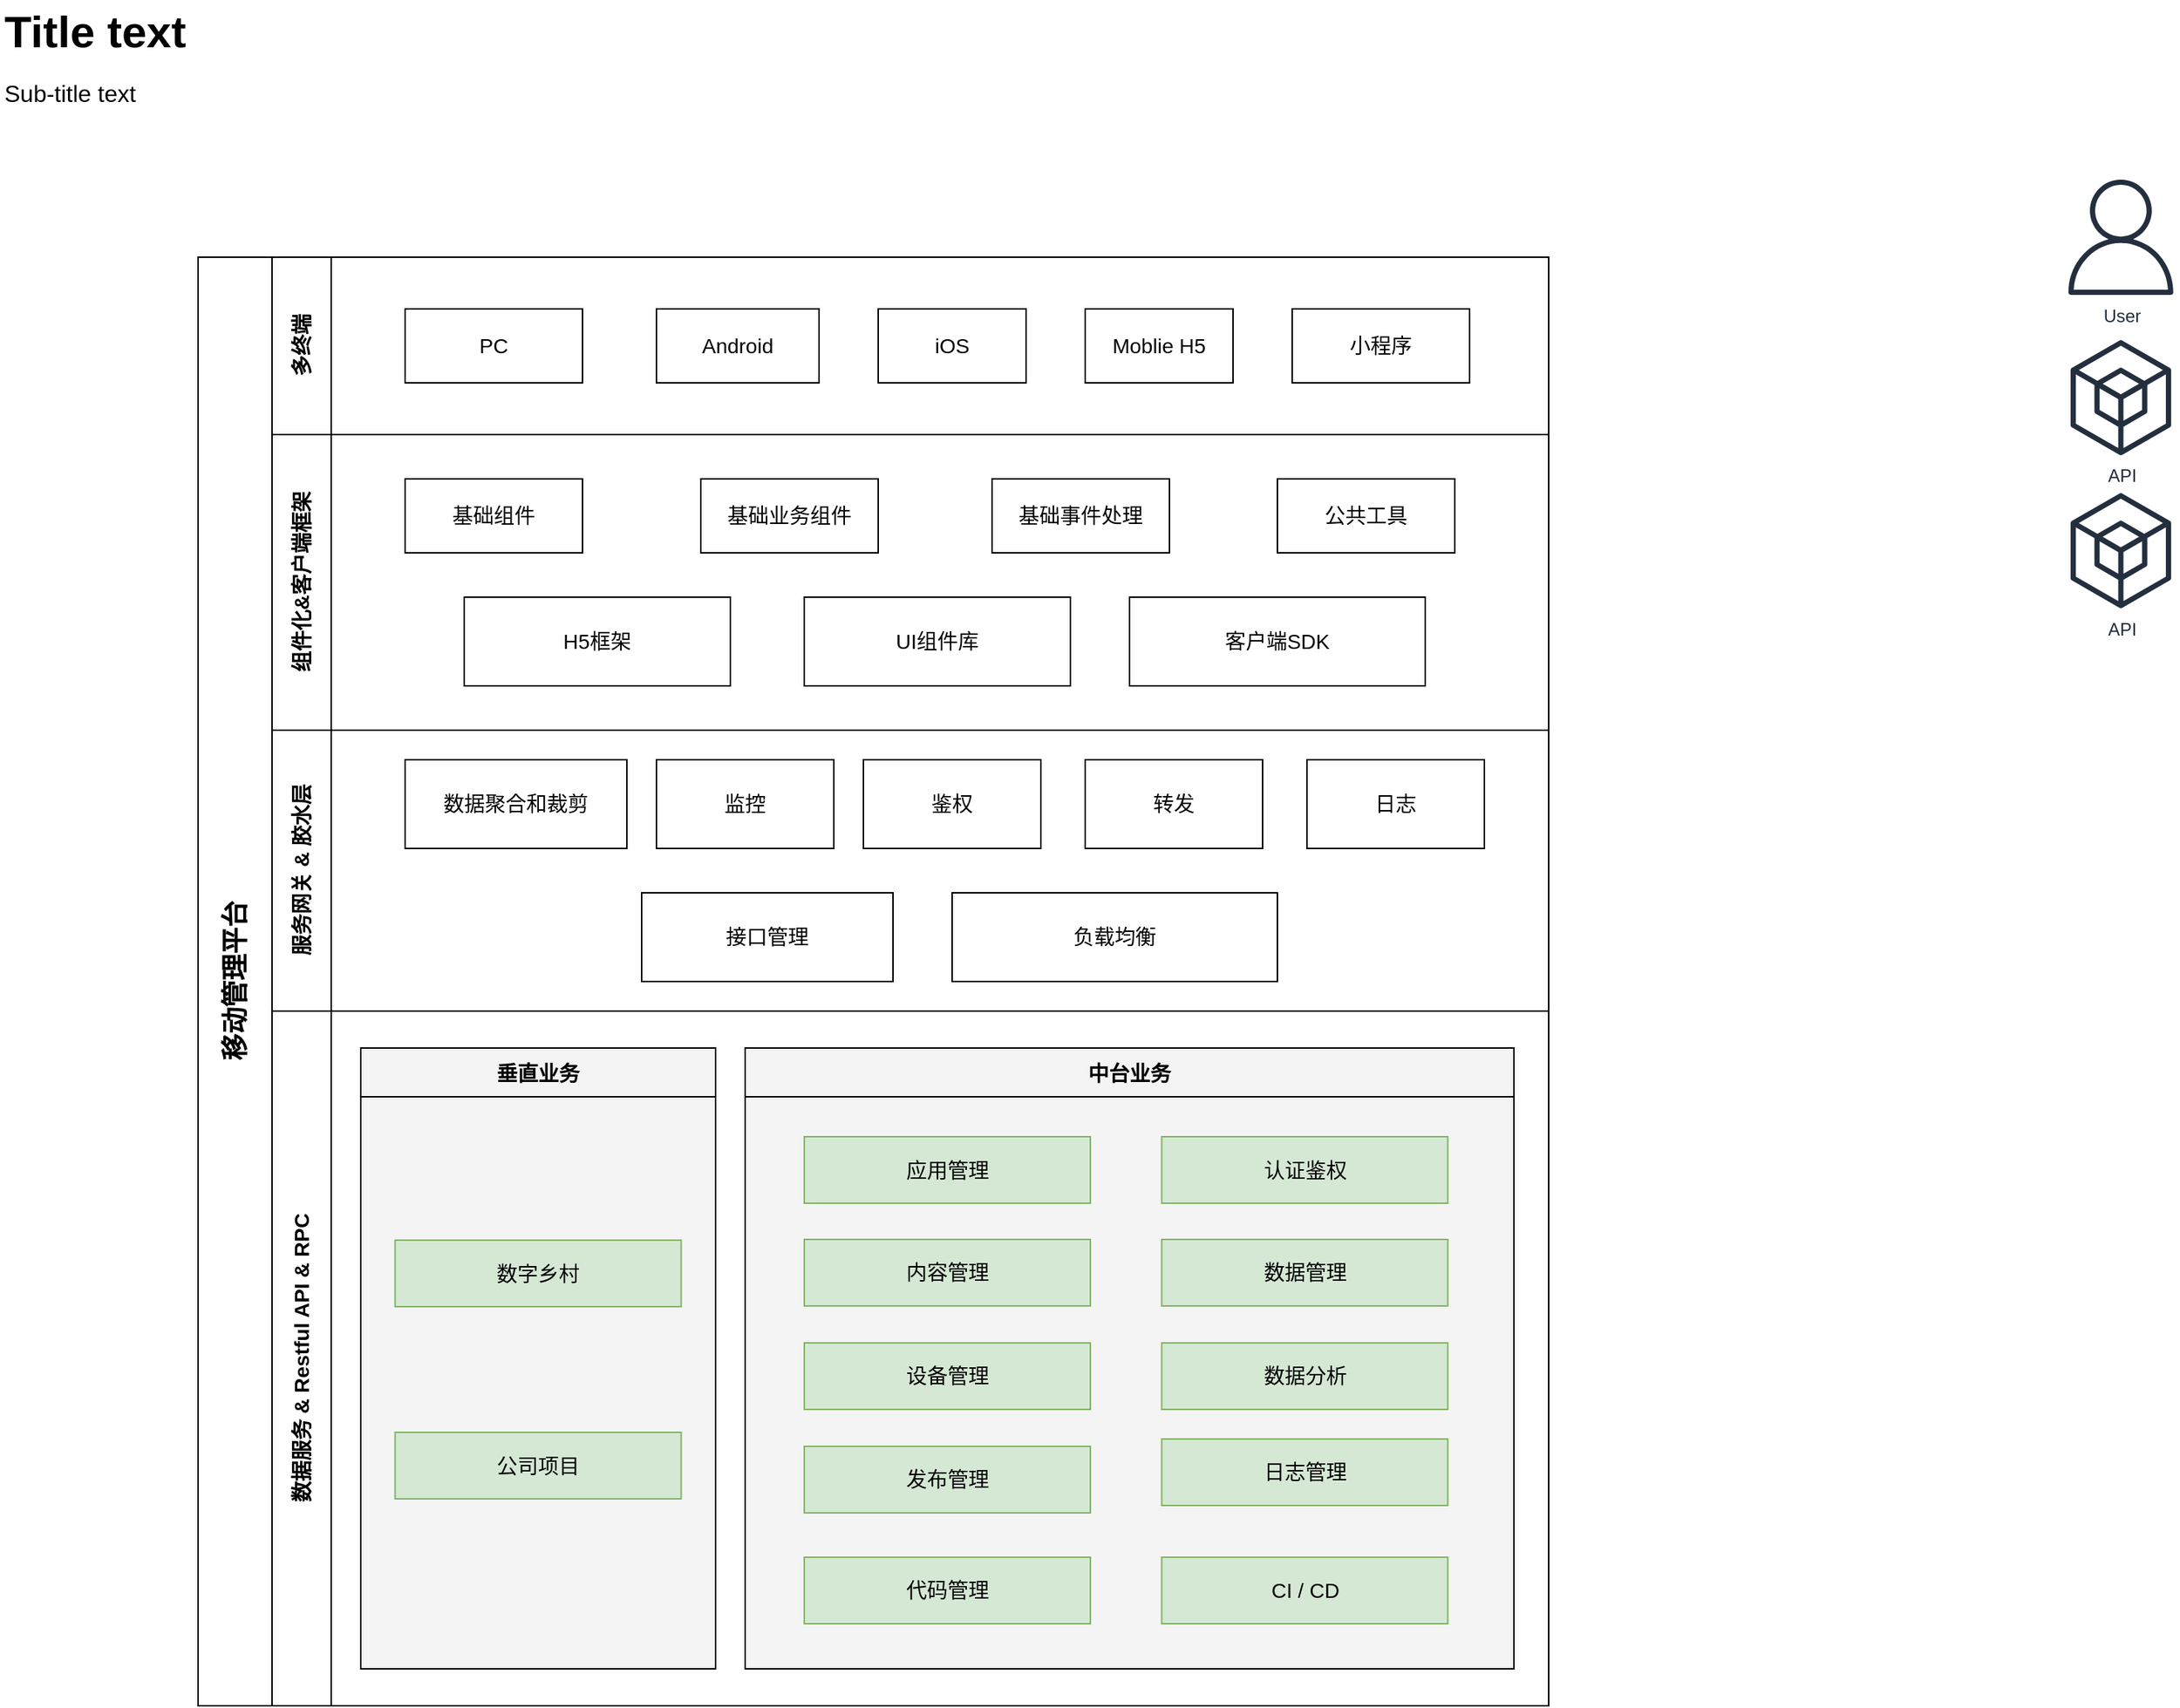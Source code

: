 <mxfile version="14.4.5" type="github">
  <diagram id="Ht1M8jgEwFfnCIfOTk4-" name="Page-1">
    <mxGraphModel dx="1426" dy="834" grid="1" gridSize="10" guides="1" tooltips="1" connect="1" arrows="1" fold="1" page="1" pageScale="1" pageWidth="827" pageHeight="1169" math="0" shadow="0">
      <root>
        <mxCell id="0" />
        <mxCell id="1" parent="0" />
        <mxCell id="-QjtrjUzRDEMRZ5MF8oH-47" value="Title text&lt;br&gt;" style="text;html=1;resizable=0;points=[];autosize=1;align=left;verticalAlign=top;spacingTop=-4;fontSize=30;fontStyle=1;labelBackgroundColor=none;" parent="1" vertex="1">
          <mxGeometry x="36.5" y="26.5" width="130" height="40" as="geometry" />
        </mxCell>
        <mxCell id="-QjtrjUzRDEMRZ5MF8oH-48" value="Sub-title text&lt;br style=&quot;font-size: 16px&quot;&gt;" style="text;html=1;resizable=0;points=[];autosize=1;align=left;verticalAlign=top;spacingTop=-4;fontSize=16;labelBackgroundColor=none;" parent="1" vertex="1">
          <mxGeometry x="36.5" y="76.5" width="100" height="20" as="geometry" />
        </mxCell>
        <mxCell id="jZVaUwOg5UY3L9NAnvdq-92" value="User" style="outlineConnect=0;fontColor=#232F3E;gradientColor=none;fillColor=#232F3E;strokeColor=none;dashed=0;verticalLabelPosition=bottom;verticalAlign=top;align=center;html=1;fontSize=12;fontStyle=0;aspect=fixed;pointerEvents=1;shape=mxgraph.aws4.user;labelBackgroundColor=none;" parent="1" vertex="1">
          <mxGeometry x="1431.5" y="147.5" width="78" height="78" as="geometry" />
        </mxCell>
        <mxCell id="jZVaUwOg5UY3L9NAnvdq-93" value="API" style="outlineConnect=0;fontColor=#232F3E;gradientColor=none;fillColor=#232F3E;strokeColor=none;dashed=0;verticalLabelPosition=bottom;verticalAlign=top;align=center;html=1;fontSize=12;fontStyle=0;aspect=fixed;pointerEvents=1;shape=mxgraph.aws4.external_sdk;labelBackgroundColor=none;" parent="1" vertex="1">
          <mxGeometry x="1436.5" y="256" width="68" height="78" as="geometry" />
        </mxCell>
        <mxCell id="jZVaUwOg5UY3L9NAnvdq-94" value="API&lt;br&gt;" style="outlineConnect=0;fontColor=#232F3E;gradientColor=none;fillColor=#232F3E;strokeColor=none;dashed=0;verticalLabelPosition=bottom;verticalAlign=top;align=center;html=1;fontSize=12;fontStyle=0;aspect=fixed;pointerEvents=1;shape=mxgraph.aws4.external_sdk;labelBackgroundColor=none;" parent="1" vertex="1">
          <mxGeometry x="1436.5" y="359.5" width="68" height="78" as="geometry" />
        </mxCell>
        <mxCell id="Hy0hhaO_qFaU3YnSaLih-2" value="&lt;font style=&quot;font-size: 18px&quot;&gt;移动管理平台&lt;/font&gt;" style="swimlane;html=1;childLayout=stackLayout;resizeParent=1;resizeParentMax=0;horizontal=0;startSize=50;horizontalStack=0;" vertex="1" parent="1">
          <mxGeometry x="170" y="200" width="913.5" height="980" as="geometry" />
        </mxCell>
        <mxCell id="Hy0hhaO_qFaU3YnSaLih-3" value="&lt;font style=&quot;font-size: 14px;&quot;&gt;多终端&lt;/font&gt;" style="swimlane;html=1;startSize=40;horizontal=0;fontSize=14;" vertex="1" parent="Hy0hhaO_qFaU3YnSaLih-2">
          <mxGeometry x="50" width="863.5" height="120" as="geometry" />
        </mxCell>
        <mxCell id="Hy0hhaO_qFaU3YnSaLih-13" value="&lt;font style=&quot;font-size: 14px&quot;&gt;PC&lt;/font&gt;" style="whiteSpace=wrap;html=1;" vertex="1" parent="Hy0hhaO_qFaU3YnSaLih-3">
          <mxGeometry x="90" y="35" width="120" height="50" as="geometry" />
        </mxCell>
        <mxCell id="Hy0hhaO_qFaU3YnSaLih-19" value="&lt;font style=&quot;font-size: 14px&quot;&gt;Moblie H5&lt;/font&gt;" style="whiteSpace=wrap;html=1;" vertex="1" parent="Hy0hhaO_qFaU3YnSaLih-3">
          <mxGeometry x="550" y="35" width="100" height="50" as="geometry" />
        </mxCell>
        <mxCell id="Hy0hhaO_qFaU3YnSaLih-18" value="&lt;font style=&quot;font-size: 14px&quot;&gt;iOS&lt;/font&gt;" style="whiteSpace=wrap;html=1;" vertex="1" parent="Hy0hhaO_qFaU3YnSaLih-3">
          <mxGeometry x="410" y="35" width="100" height="50" as="geometry" />
        </mxCell>
        <mxCell id="Hy0hhaO_qFaU3YnSaLih-17" value="&lt;font style=&quot;font-size: 14px&quot;&gt;Android&lt;/font&gt;" style="whiteSpace=wrap;html=1;" vertex="1" parent="Hy0hhaO_qFaU3YnSaLih-3">
          <mxGeometry x="260" y="35" width="110" height="50" as="geometry" />
        </mxCell>
        <mxCell id="Hy0hhaO_qFaU3YnSaLih-20" value="&lt;font style=&quot;font-size: 14px&quot;&gt;小程序&lt;/font&gt;" style="whiteSpace=wrap;html=1;" vertex="1" parent="Hy0hhaO_qFaU3YnSaLih-3">
          <mxGeometry x="690" y="35" width="120" height="50" as="geometry" />
        </mxCell>
        <mxCell id="Hy0hhaO_qFaU3YnSaLih-4" value="&lt;font style=&quot;font-size: 14px&quot;&gt;组件化&amp;amp;客户端框架&lt;/font&gt;" style="swimlane;html=1;startSize=40;horizontal=0;" vertex="1" parent="Hy0hhaO_qFaU3YnSaLih-2">
          <mxGeometry x="50" y="120" width="863.5" height="200" as="geometry" />
        </mxCell>
        <mxCell id="Hy0hhaO_qFaU3YnSaLih-25" value="&lt;font style=&quot;font-size: 14px&quot;&gt;公共工具&lt;/font&gt;" style="whiteSpace=wrap;html=1;" vertex="1" parent="Hy0hhaO_qFaU3YnSaLih-4">
          <mxGeometry x="680" y="30" width="120" height="50" as="geometry" />
        </mxCell>
        <mxCell id="Hy0hhaO_qFaU3YnSaLih-23" value="&lt;font style=&quot;font-size: 14px&quot;&gt;基础业务组件&lt;/font&gt;" style="whiteSpace=wrap;html=1;" vertex="1" parent="Hy0hhaO_qFaU3YnSaLih-4">
          <mxGeometry x="290" y="30" width="120" height="50" as="geometry" />
        </mxCell>
        <mxCell id="Hy0hhaO_qFaU3YnSaLih-24" value="&lt;font style=&quot;font-size: 14px&quot;&gt;基础事件处理&lt;/font&gt;" style="whiteSpace=wrap;html=1;" vertex="1" parent="Hy0hhaO_qFaU3YnSaLih-4">
          <mxGeometry x="487" y="30" width="120" height="50" as="geometry" />
        </mxCell>
        <mxCell id="Hy0hhaO_qFaU3YnSaLih-22" value="&lt;font style=&quot;font-size: 14px&quot;&gt;基础组件&lt;/font&gt;" style="whiteSpace=wrap;html=1;" vertex="1" parent="Hy0hhaO_qFaU3YnSaLih-4">
          <mxGeometry x="90" y="30" width="120" height="50" as="geometry" />
        </mxCell>
        <mxCell id="Hy0hhaO_qFaU3YnSaLih-27" style="edgeStyle=orthogonalEdgeStyle;rounded=0;orthogonalLoop=1;jettySize=auto;html=1;exitX=0.5;exitY=1;exitDx=0;exitDy=0;" edge="1" parent="Hy0hhaO_qFaU3YnSaLih-4" source="Hy0hhaO_qFaU3YnSaLih-24" target="Hy0hhaO_qFaU3YnSaLih-24">
          <mxGeometry relative="1" as="geometry" />
        </mxCell>
        <mxCell id="Hy0hhaO_qFaU3YnSaLih-28" style="edgeStyle=orthogonalEdgeStyle;rounded=0;orthogonalLoop=1;jettySize=auto;html=1;exitX=0.5;exitY=1;exitDx=0;exitDy=0;fontSize=14;" edge="1" parent="Hy0hhaO_qFaU3YnSaLih-4" source="Hy0hhaO_qFaU3YnSaLih-25" target="Hy0hhaO_qFaU3YnSaLih-25">
          <mxGeometry relative="1" as="geometry" />
        </mxCell>
        <mxCell id="Hy0hhaO_qFaU3YnSaLih-33" value="客户端SDK" style="whiteSpace=wrap;html=1;fontSize=14;labelBackgroundColor=#ffffff;" vertex="1" parent="Hy0hhaO_qFaU3YnSaLih-4">
          <mxGeometry x="580" y="110" width="200" height="60" as="geometry" />
        </mxCell>
        <mxCell id="Hy0hhaO_qFaU3YnSaLih-32" value="UI组件库" style="whiteSpace=wrap;html=1;fontSize=14;labelBackgroundColor=#ffffff;" vertex="1" parent="Hy0hhaO_qFaU3YnSaLih-4">
          <mxGeometry x="360" y="110" width="180" height="60" as="geometry" />
        </mxCell>
        <mxCell id="Hy0hhaO_qFaU3YnSaLih-31" value="H5框架" style="whiteSpace=wrap;html=1;fontSize=14;labelBackgroundColor=#ffffff;" vertex="1" parent="Hy0hhaO_qFaU3YnSaLih-4">
          <mxGeometry x="130" y="110" width="180" height="60" as="geometry" />
        </mxCell>
        <mxCell id="Hy0hhaO_qFaU3YnSaLih-5" value="&lt;font style=&quot;font-size: 14px&quot;&gt;服务网关 &amp;amp; 胶水层&lt;/font&gt;" style="swimlane;html=1;startSize=40;horizontal=0;" vertex="1" parent="Hy0hhaO_qFaU3YnSaLih-2">
          <mxGeometry x="50" y="320" width="863.5" height="190" as="geometry">
            <mxRectangle x="50" y="320" width="863.5" height="40" as="alternateBounds" />
          </mxGeometry>
        </mxCell>
        <mxCell id="Hy0hhaO_qFaU3YnSaLih-38" value="日志" style="whiteSpace=wrap;html=1;fontSize=14;" vertex="1" parent="Hy0hhaO_qFaU3YnSaLih-5">
          <mxGeometry x="700" y="20" width="120" height="60" as="geometry" />
        </mxCell>
        <mxCell id="Hy0hhaO_qFaU3YnSaLih-37" value="转发" style="whiteSpace=wrap;html=1;fontSize=14;" vertex="1" parent="Hy0hhaO_qFaU3YnSaLih-5">
          <mxGeometry x="550" y="20" width="120" height="60" as="geometry" />
        </mxCell>
        <mxCell id="Hy0hhaO_qFaU3YnSaLih-36" value="鉴权" style="whiteSpace=wrap;html=1;fontSize=14;" vertex="1" parent="Hy0hhaO_qFaU3YnSaLih-5">
          <mxGeometry x="400" y="20" width="120" height="60" as="geometry" />
        </mxCell>
        <mxCell id="Hy0hhaO_qFaU3YnSaLih-35" value="监控" style="whiteSpace=wrap;html=1;fontSize=14;" vertex="1" parent="Hy0hhaO_qFaU3YnSaLih-5">
          <mxGeometry x="260" y="20" width="120" height="60" as="geometry" />
        </mxCell>
        <mxCell id="Hy0hhaO_qFaU3YnSaLih-34" value="数据聚合和裁剪" style="whiteSpace=wrap;html=1;fontSize=14;" vertex="1" parent="Hy0hhaO_qFaU3YnSaLih-5">
          <mxGeometry x="90" y="20" width="150" height="60" as="geometry" />
        </mxCell>
        <mxCell id="Hy0hhaO_qFaU3YnSaLih-39" value="接口管理" style="whiteSpace=wrap;html=1;fontSize=14;" vertex="1" parent="Hy0hhaO_qFaU3YnSaLih-5">
          <mxGeometry x="250" y="110" width="170" height="60" as="geometry" />
        </mxCell>
        <mxCell id="Hy0hhaO_qFaU3YnSaLih-40" value="负载均衡" style="whiteSpace=wrap;html=1;fontSize=14;" vertex="1" parent="Hy0hhaO_qFaU3YnSaLih-5">
          <mxGeometry x="460" y="110" width="220" height="60" as="geometry" />
        </mxCell>
        <mxCell id="Hy0hhaO_qFaU3YnSaLih-7" value="&lt;font style=&quot;font-size: 14px&quot;&gt;数据服务 &amp;amp; Restful API &amp;amp; RPC&lt;/font&gt;" style="swimlane;html=1;startSize=40;horizontal=0;fontSize=14;" vertex="1" parent="Hy0hhaO_qFaU3YnSaLih-2">
          <mxGeometry x="50" y="510" width="863.5" height="470" as="geometry">
            <mxRectangle x="50" y="320" width="863.5" height="40" as="alternateBounds" />
          </mxGeometry>
        </mxCell>
        <mxCell id="mr288gsN6PWe_ziToZQZ-7" value="中台业务" style="swimlane;fontSize=14;align=center;swimlaneFillColor=#f4f4f4;fillColor=#f4f4f4;collapsible=0;startSize=33;" parent="Hy0hhaO_qFaU3YnSaLih-7" vertex="1">
          <mxGeometry x="320" y="25" width="520" height="420" as="geometry" />
        </mxCell>
        <mxCell id="mr288gsN6PWe_ziToZQZ-8" value="应用管理" style="rounded=0;whiteSpace=wrap;html=1;fillColor=#d5e8d4;strokeColor=#82b366;fontSize=14;" parent="mr288gsN6PWe_ziToZQZ-7" vertex="1">
          <mxGeometry x="40" y="60" width="193.5" height="45" as="geometry" />
        </mxCell>
        <mxCell id="mr288gsN6PWe_ziToZQZ-9" value="内容管理" style="rounded=0;whiteSpace=wrap;html=1;fillColor=#d5e8d4;strokeColor=#82b366;fontSize=14;" parent="mr288gsN6PWe_ziToZQZ-7" vertex="1">
          <mxGeometry x="40" y="129.5" width="193.5" height="45" as="geometry" />
        </mxCell>
        <mxCell id="mr288gsN6PWe_ziToZQZ-10" value="设备管理" style="rounded=0;whiteSpace=wrap;html=1;fillColor=#d5e8d4;strokeColor=#82b366;fontSize=14;" parent="mr288gsN6PWe_ziToZQZ-7" vertex="1">
          <mxGeometry x="40" y="199.5" width="193.5" height="45" as="geometry" />
        </mxCell>
        <mxCell id="mr288gsN6PWe_ziToZQZ-11" value="发布管理" style="rounded=0;whiteSpace=wrap;html=1;fillColor=#d5e8d4;strokeColor=#82b366;fontSize=14;" parent="mr288gsN6PWe_ziToZQZ-7" vertex="1">
          <mxGeometry x="40" y="269.5" width="193.5" height="45" as="geometry" />
        </mxCell>
        <mxCell id="Hy0hhaO_qFaU3YnSaLih-42" value="认证鉴权" style="rounded=0;whiteSpace=wrap;html=1;fillColor=#d5e8d4;strokeColor=#82b366;fontSize=14;" vertex="1" parent="mr288gsN6PWe_ziToZQZ-7">
          <mxGeometry x="281.75" y="60" width="193.5" height="45" as="geometry" />
        </mxCell>
        <mxCell id="Hy0hhaO_qFaU3YnSaLih-43" value="数据管理" style="rounded=0;whiteSpace=wrap;html=1;fillColor=#d5e8d4;strokeColor=#82b366;fontSize=14;" vertex="1" parent="mr288gsN6PWe_ziToZQZ-7">
          <mxGeometry x="281.75" y="129.5" width="193.5" height="45" as="geometry" />
        </mxCell>
        <mxCell id="Hy0hhaO_qFaU3YnSaLih-44" value="数据分析" style="rounded=0;whiteSpace=wrap;html=1;fillColor=#d5e8d4;strokeColor=#82b366;fontSize=14;" vertex="1" parent="mr288gsN6PWe_ziToZQZ-7">
          <mxGeometry x="281.75" y="199.5" width="193.5" height="45" as="geometry" />
        </mxCell>
        <mxCell id="Hy0hhaO_qFaU3YnSaLih-53" value="日志管理" style="rounded=0;whiteSpace=wrap;html=1;fillColor=#d5e8d4;strokeColor=#82b366;fontSize=14;" vertex="1" parent="mr288gsN6PWe_ziToZQZ-7">
          <mxGeometry x="281.75" y="264.5" width="193.5" height="45" as="geometry" />
        </mxCell>
        <mxCell id="Hy0hhaO_qFaU3YnSaLih-54" value="代码管理" style="rounded=0;whiteSpace=wrap;html=1;fillColor=#d5e8d4;strokeColor=#82b366;fontSize=14;" vertex="1" parent="mr288gsN6PWe_ziToZQZ-7">
          <mxGeometry x="40" y="344.5" width="193.5" height="45" as="geometry" />
        </mxCell>
        <mxCell id="Hy0hhaO_qFaU3YnSaLih-94" value="CI / CD" style="rounded=0;whiteSpace=wrap;html=1;fillColor=#d5e8d4;strokeColor=#82b366;fontSize=14;" vertex="1" parent="mr288gsN6PWe_ziToZQZ-7">
          <mxGeometry x="281.75" y="344.5" width="193.5" height="45" as="geometry" />
        </mxCell>
        <mxCell id="jZVaUwOg5UY3L9NAnvdq-59" value="垂直业务" style="swimlane;fontSize=14;align=center;swimlaneFillColor=#f4f4f4;fillColor=#f4f4f4;collapsible=0;startSize=33;" parent="Hy0hhaO_qFaU3YnSaLih-7" vertex="1">
          <mxGeometry x="60" y="25" width="240" height="420" as="geometry" />
        </mxCell>
        <mxCell id="mr288gsN6PWe_ziToZQZ-3" value="&lt;font style=&quot;font-size: 14px&quot;&gt;数字乡村&lt;/font&gt;" style="rounded=0;whiteSpace=wrap;html=1;fillColor=#d5e8d4;strokeColor=#82b366;" parent="jZVaUwOg5UY3L9NAnvdq-59" vertex="1">
          <mxGeometry x="23.25" y="130" width="193.5" height="45" as="geometry" />
        </mxCell>
        <mxCell id="mr288gsN6PWe_ziToZQZ-4" value="&lt;font style=&quot;font-size: 14px&quot;&gt;公司项目&lt;/font&gt;" style="rounded=0;whiteSpace=wrap;html=1;fillColor=#d5e8d4;strokeColor=#82b366;" parent="jZVaUwOg5UY3L9NAnvdq-59" vertex="1">
          <mxGeometry x="23.25" y="260" width="193.5" height="45" as="geometry" />
        </mxCell>
      </root>
    </mxGraphModel>
  </diagram>
</mxfile>
